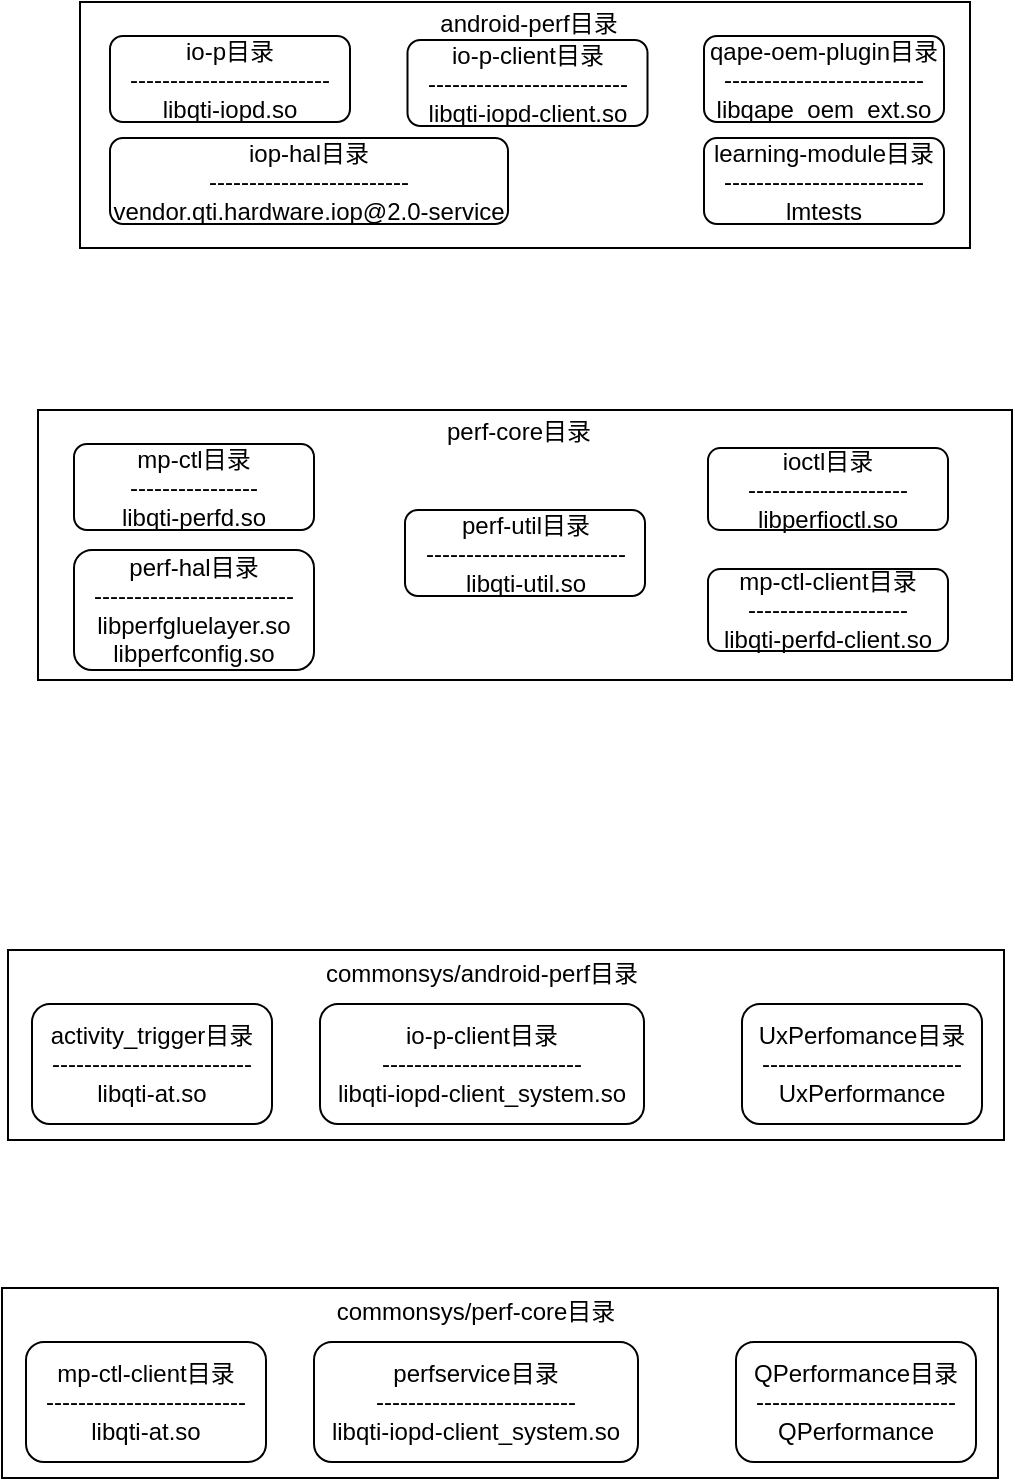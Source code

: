 <mxfile version="20.8.20" type="github">
  <diagram name="第 1 页" id="LOrS9Zu_VuIdK76nyXHI">
    <mxGraphModel dx="778" dy="1613" grid="0" gridSize="10" guides="1" tooltips="1" connect="1" arrows="1" fold="1" page="1" pageScale="1" pageWidth="827" pageHeight="1169" math="0" shadow="0">
      <root>
        <mxCell id="0" />
        <mxCell id="1" parent="0" />
        <mxCell id="BJxtmZE1OANIkkmbHClj-27" value="" style="rounded=0;whiteSpace=wrap;html=1;" vertex="1" parent="1">
          <mxGeometry x="90" y="295" width="498" height="95" as="geometry" />
        </mxCell>
        <mxCell id="BJxtmZE1OANIkkmbHClj-19" value="" style="rounded=0;whiteSpace=wrap;html=1;" vertex="1" parent="1">
          <mxGeometry x="126" y="-179" width="445" height="123" as="geometry" />
        </mxCell>
        <mxCell id="BJxtmZE1OANIkkmbHClj-12" value="" style="rounded=0;whiteSpace=wrap;html=1;" vertex="1" parent="1">
          <mxGeometry x="105" y="25" width="487" height="135" as="geometry" />
        </mxCell>
        <mxCell id="BJxtmZE1OANIkkmbHClj-8" value="&lt;div&gt;perf-hal目录&lt;/div&gt;&lt;div&gt;-------------------------&lt;br&gt;&lt;/div&gt;&lt;div&gt;libperfgluelayer.so&lt;/div&gt;&lt;div&gt;libperfconfig.so&lt;br&gt;&lt;/div&gt;" style="rounded=1;whiteSpace=wrap;html=1;" vertex="1" parent="1">
          <mxGeometry x="123" y="95" width="120" height="60" as="geometry" />
        </mxCell>
        <mxCell id="BJxtmZE1OANIkkmbHClj-9" value="&lt;div&gt;mp-ctl目录&lt;/div&gt;&lt;div&gt;----------------&lt;br&gt;&lt;/div&gt;&lt;div&gt;libqti-perfd.so&lt;/div&gt;" style="rounded=1;whiteSpace=wrap;html=1;" vertex="1" parent="1">
          <mxGeometry x="123" y="42" width="120" height="43" as="geometry" />
        </mxCell>
        <mxCell id="BJxtmZE1OANIkkmbHClj-10" value="&lt;div&gt;mp-ctl-client目录&lt;/div&gt;&lt;div&gt;--------------------&lt;br&gt;&lt;/div&gt;&lt;div&gt;libqti-perfd-client.so&lt;/div&gt;" style="rounded=1;whiteSpace=wrap;html=1;" vertex="1" parent="1">
          <mxGeometry x="440" y="104.5" width="120" height="41" as="geometry" />
        </mxCell>
        <mxCell id="BJxtmZE1OANIkkmbHClj-11" value="&lt;div&gt;perf-util目录&lt;/div&gt;&lt;div&gt;-------------------------&lt;br&gt;&lt;/div&gt;libqti-util.so" style="rounded=1;whiteSpace=wrap;html=1;" vertex="1" parent="1">
          <mxGeometry x="288.5" y="75" width="120" height="43" as="geometry" />
        </mxCell>
        <mxCell id="BJxtmZE1OANIkkmbHClj-13" value="perf-core目录" style="text;html=1;strokeColor=none;fillColor=none;align=center;verticalAlign=middle;whiteSpace=wrap;rounded=0;" vertex="1" parent="1">
          <mxGeometry x="307" y="21" width="77" height="30" as="geometry" />
        </mxCell>
        <mxCell id="BJxtmZE1OANIkkmbHClj-14" value="&lt;div&gt;io-p目录&lt;/div&gt;&lt;div&gt;-------------------------&lt;br&gt;&lt;/div&gt;libqti-iopd.so" style="rounded=1;whiteSpace=wrap;html=1;" vertex="1" parent="1">
          <mxGeometry x="141" y="-162" width="120" height="43" as="geometry" />
        </mxCell>
        <mxCell id="BJxtmZE1OANIkkmbHClj-15" value="&lt;div&gt;io-p-client目录&lt;/div&gt;&lt;div&gt;-------------------------&lt;br&gt;&lt;/div&gt;libqti-iopd-client.so" style="rounded=1;whiteSpace=wrap;html=1;" vertex="1" parent="1">
          <mxGeometry x="289.75" y="-160" width="120" height="43" as="geometry" />
        </mxCell>
        <mxCell id="BJxtmZE1OANIkkmbHClj-16" value="&lt;div&gt;iop-hal目录&lt;/div&gt;&lt;div&gt;-------------------------&lt;br&gt;&lt;/div&gt;vendor.qti.hardware.iop@2.0-service" style="rounded=1;whiteSpace=wrap;html=1;" vertex="1" parent="1">
          <mxGeometry x="141" y="-111" width="199" height="43" as="geometry" />
        </mxCell>
        <mxCell id="BJxtmZE1OANIkkmbHClj-17" value="&lt;div&gt;learning-module目录&lt;/div&gt;&lt;div&gt;-------------------------&lt;br&gt;&lt;/div&gt;lmtests" style="rounded=1;whiteSpace=wrap;html=1;" vertex="1" parent="1">
          <mxGeometry x="438" y="-111" width="120" height="43" as="geometry" />
        </mxCell>
        <mxCell id="BJxtmZE1OANIkkmbHClj-18" value="&lt;div&gt;qape-oem-plugin目录&lt;/div&gt;&lt;div&gt;-------------------------&lt;br&gt;&lt;/div&gt;libqape_oem_ext.so" style="rounded=1;whiteSpace=wrap;html=1;" vertex="1" parent="1">
          <mxGeometry x="438" y="-162" width="120" height="43" as="geometry" />
        </mxCell>
        <mxCell id="BJxtmZE1OANIkkmbHClj-20" value="android-perf目录" style="text;html=1;strokeColor=none;fillColor=none;align=center;verticalAlign=middle;whiteSpace=wrap;rounded=0;" vertex="1" parent="1">
          <mxGeometry x="303.5" y="-179" width="92.5" height="21" as="geometry" />
        </mxCell>
        <mxCell id="BJxtmZE1OANIkkmbHClj-21" value="&lt;div&gt;ioctl目录&lt;/div&gt;&lt;div&gt;--------------------&lt;/div&gt;&lt;div&gt;libperfioctl.so&lt;br&gt;&lt;/div&gt;" style="rounded=1;whiteSpace=wrap;html=1;" vertex="1" parent="1">
          <mxGeometry x="440" y="44" width="120" height="41" as="geometry" />
        </mxCell>
        <mxCell id="BJxtmZE1OANIkkmbHClj-23" value="&lt;div&gt;activity_trigger目录&lt;/div&gt;&lt;div&gt;-------------------------&lt;/div&gt;&lt;div&gt;libqti-at.so&lt;br&gt;&lt;/div&gt;" style="rounded=1;whiteSpace=wrap;html=1;" vertex="1" parent="1">
          <mxGeometry x="102" y="322" width="120" height="60" as="geometry" />
        </mxCell>
        <mxCell id="BJxtmZE1OANIkkmbHClj-24" value="&lt;div&gt;io-p-client目录&lt;/div&gt;&lt;div&gt;-------------------------&lt;br&gt;&lt;/div&gt;&lt;div&gt;libqti-iopd-client_system.so&lt;br&gt;&lt;/div&gt;" style="rounded=1;whiteSpace=wrap;html=1;" vertex="1" parent="1">
          <mxGeometry x="246" y="322" width="162" height="60" as="geometry" />
        </mxCell>
        <mxCell id="BJxtmZE1OANIkkmbHClj-25" value="&lt;div&gt;UxPerfomance目录&lt;/div&gt;&lt;div&gt;-------------------------&lt;br&gt;&lt;/div&gt;&lt;div&gt;UxPerformance&lt;br&gt;&lt;/div&gt;" style="rounded=1;whiteSpace=wrap;html=1;" vertex="1" parent="1">
          <mxGeometry x="457" y="322" width="120" height="60" as="geometry" />
        </mxCell>
        <mxCell id="BJxtmZE1OANIkkmbHClj-28" value="commonsys/android-perf目录" style="text;html=1;strokeColor=none;fillColor=none;align=center;verticalAlign=middle;whiteSpace=wrap;rounded=0;" vertex="1" parent="1">
          <mxGeometry x="243" y="292" width="168" height="30" as="geometry" />
        </mxCell>
        <mxCell id="BJxtmZE1OANIkkmbHClj-29" value="" style="rounded=0;whiteSpace=wrap;html=1;" vertex="1" parent="1">
          <mxGeometry x="87" y="464" width="498" height="95" as="geometry" />
        </mxCell>
        <mxCell id="BJxtmZE1OANIkkmbHClj-30" value="&lt;div&gt;mp-ctl-client目录&lt;/div&gt;&lt;div&gt;-------------------------&lt;/div&gt;&lt;div&gt;libqti-at.so&lt;br&gt;&lt;/div&gt;" style="rounded=1;whiteSpace=wrap;html=1;" vertex="1" parent="1">
          <mxGeometry x="99" y="491" width="120" height="60" as="geometry" />
        </mxCell>
        <mxCell id="BJxtmZE1OANIkkmbHClj-31" value="&lt;div&gt;perfservice目录&lt;/div&gt;&lt;div&gt;-------------------------&lt;br&gt;&lt;/div&gt;&lt;div&gt;libqti-iopd-client_system.so&lt;br&gt;&lt;/div&gt;" style="rounded=1;whiteSpace=wrap;html=1;" vertex="1" parent="1">
          <mxGeometry x="243" y="491" width="162" height="60" as="geometry" />
        </mxCell>
        <mxCell id="BJxtmZE1OANIkkmbHClj-32" value="&lt;div&gt;QPerformance目录&lt;/div&gt;&lt;div&gt;-------------------------&lt;br&gt;&lt;/div&gt;&lt;div&gt;QPerformance&lt;br&gt;&lt;/div&gt;" style="rounded=1;whiteSpace=wrap;html=1;" vertex="1" parent="1">
          <mxGeometry x="454" y="491" width="120" height="60" as="geometry" />
        </mxCell>
        <mxCell id="BJxtmZE1OANIkkmbHClj-33" value="commonsys/perf-core目录" style="text;html=1;strokeColor=none;fillColor=none;align=center;verticalAlign=middle;whiteSpace=wrap;rounded=0;" vertex="1" parent="1">
          <mxGeometry x="240" y="461" width="168" height="30" as="geometry" />
        </mxCell>
      </root>
    </mxGraphModel>
  </diagram>
</mxfile>
